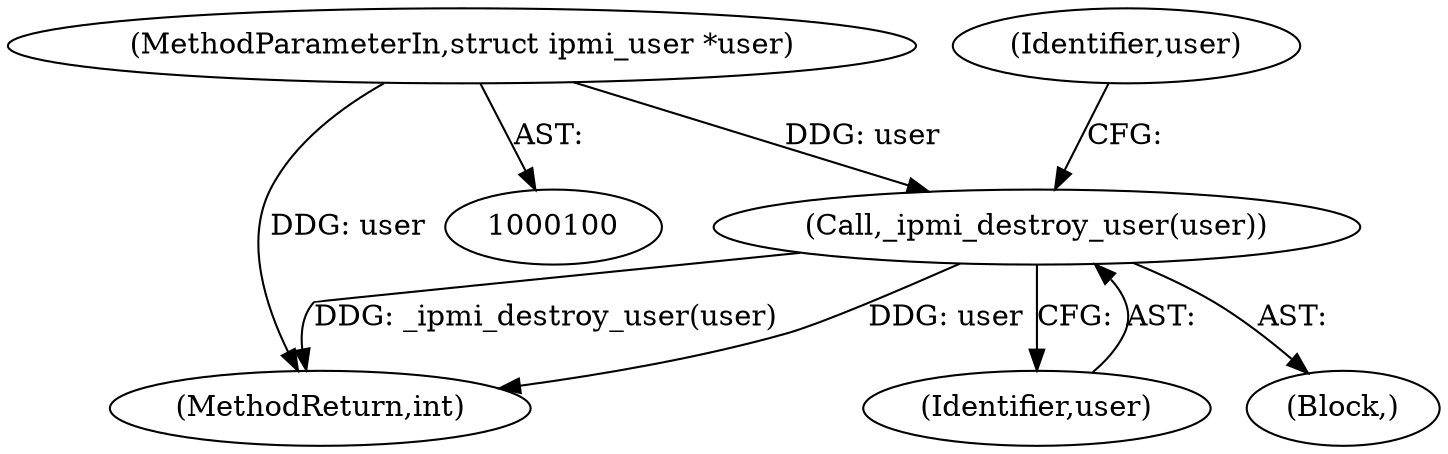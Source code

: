 digraph "0_linux_77f8269606bf95fcb232ee86f6da80886f1dfae8_0@pointer" {
"1000101" [label="(MethodParameterIn,struct ipmi_user *user)"];
"1000103" [label="(Call,_ipmi_destroy_user(user))"];
"1000101" [label="(MethodParameterIn,struct ipmi_user *user)"];
"1000113" [label="(MethodReturn,int)"];
"1000104" [label="(Identifier,user)"];
"1000102" [label="(Block,)"];
"1000103" [label="(Call,_ipmi_destroy_user(user))"];
"1000108" [label="(Identifier,user)"];
"1000101" -> "1000100"  [label="AST: "];
"1000101" -> "1000113"  [label="DDG: user"];
"1000101" -> "1000103"  [label="DDG: user"];
"1000103" -> "1000102"  [label="AST: "];
"1000103" -> "1000104"  [label="CFG: "];
"1000104" -> "1000103"  [label="AST: "];
"1000108" -> "1000103"  [label="CFG: "];
"1000103" -> "1000113"  [label="DDG: user"];
"1000103" -> "1000113"  [label="DDG: _ipmi_destroy_user(user)"];
}
